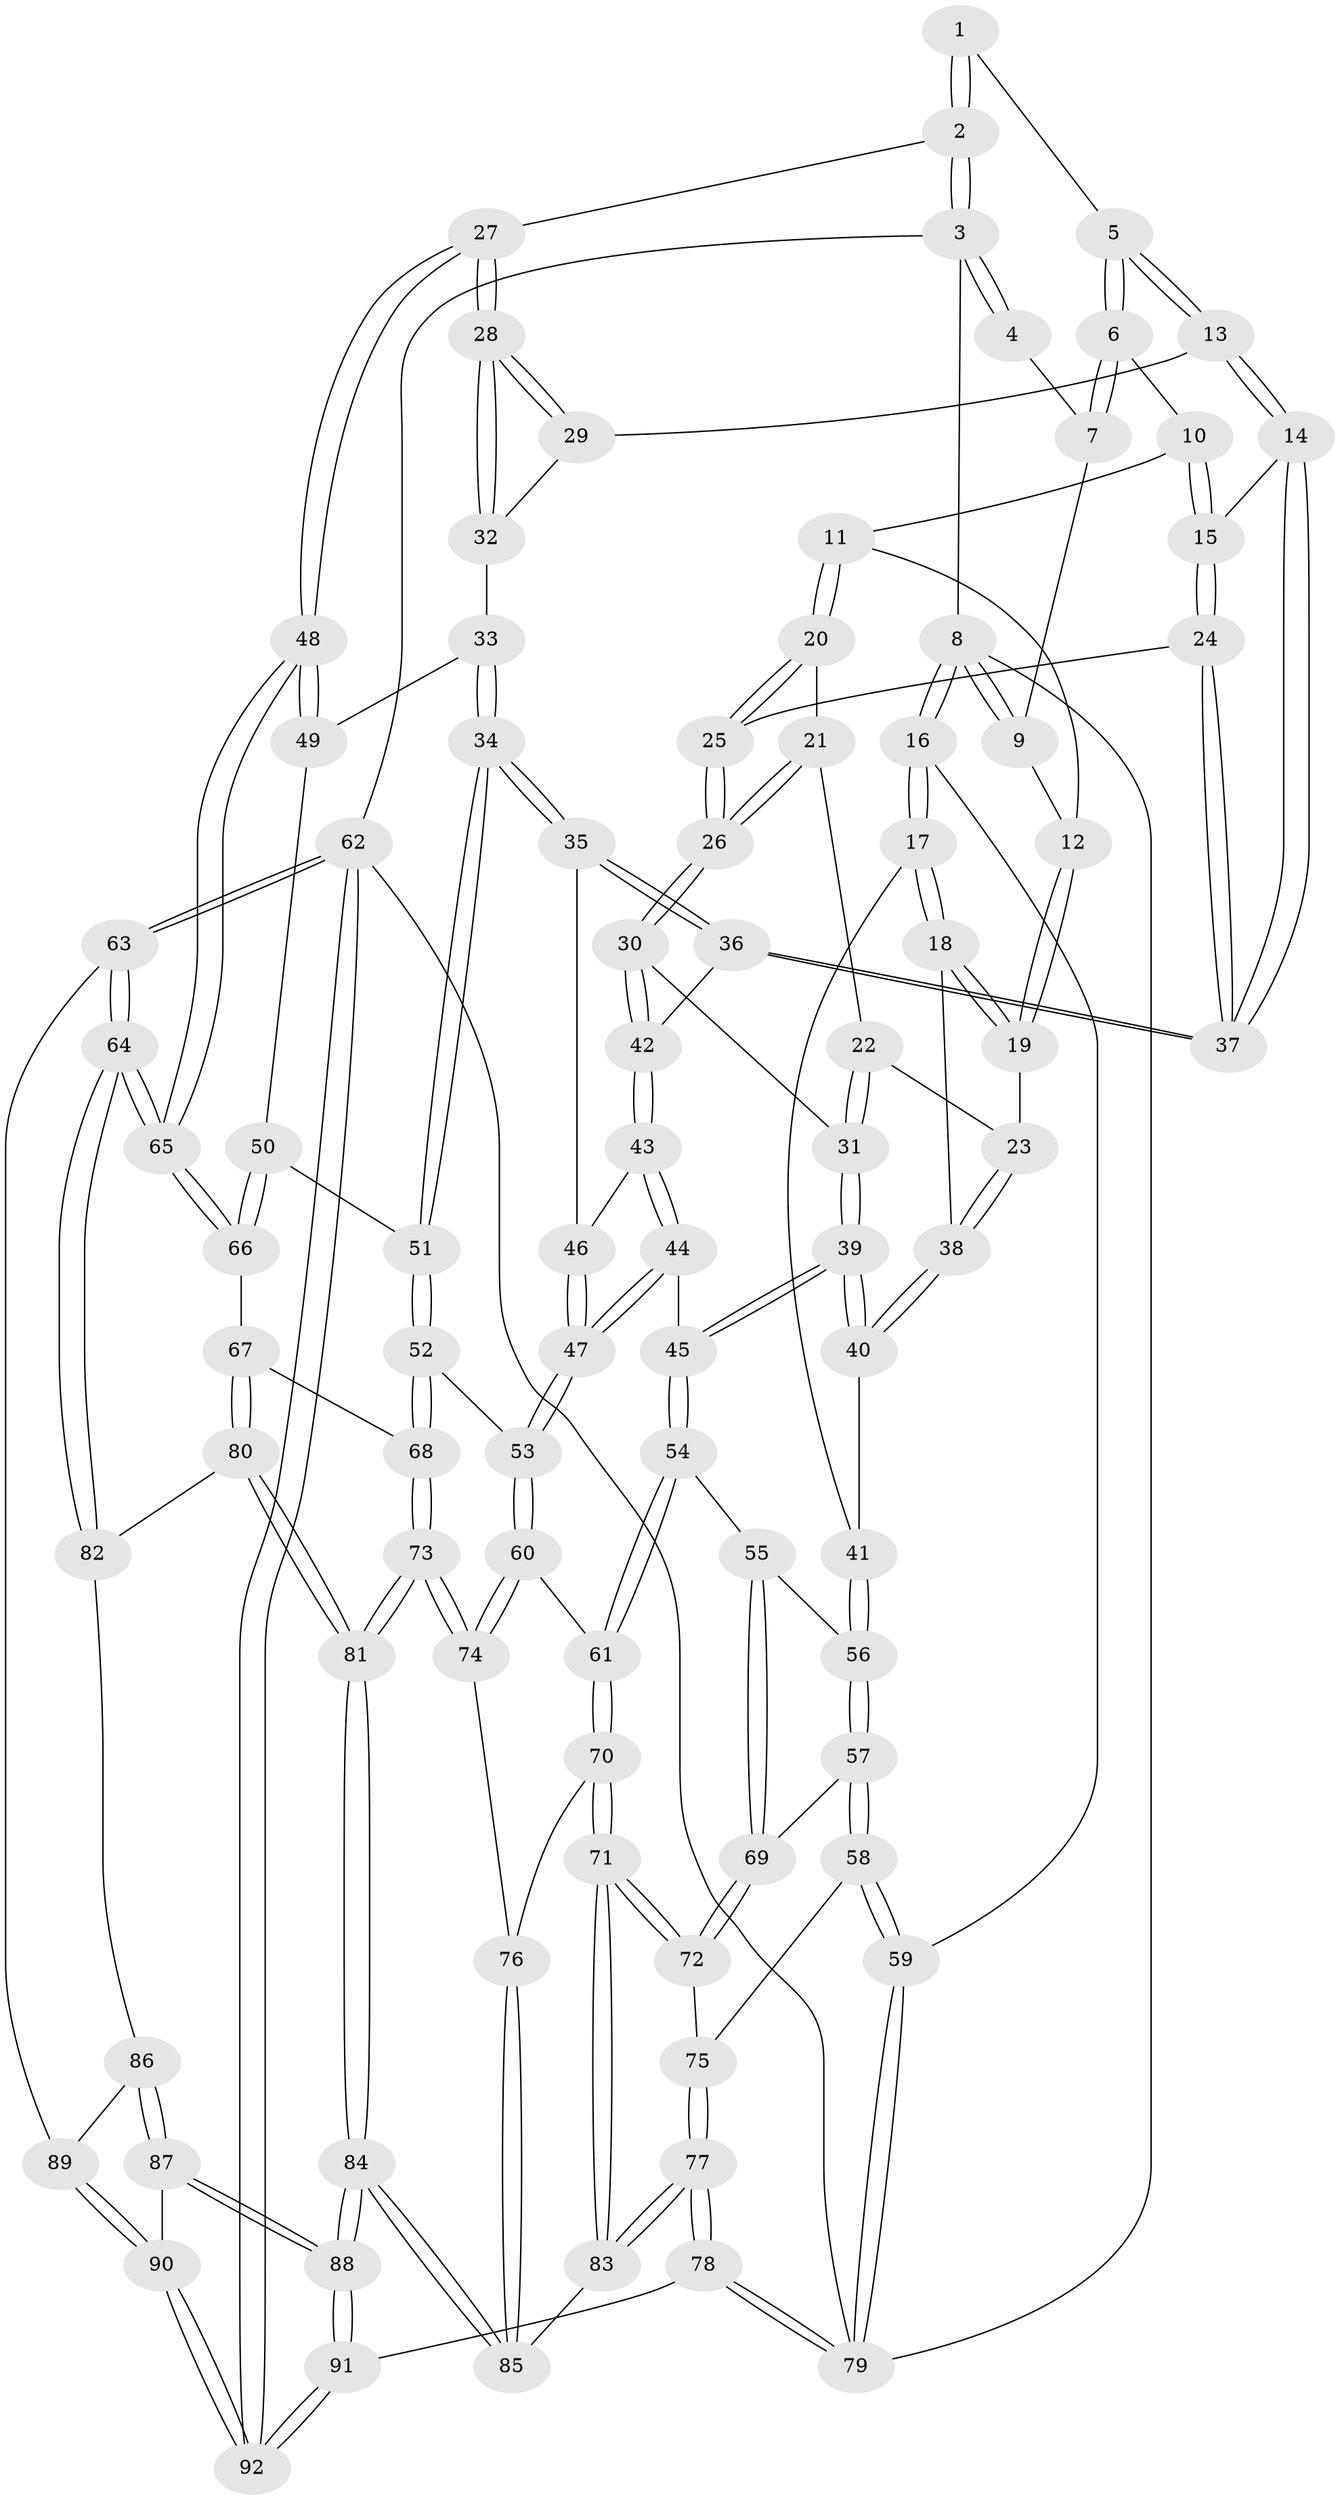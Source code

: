 // Generated by graph-tools (version 1.1) at 2025/03/03/09/25 03:03:26]
// undirected, 92 vertices, 227 edges
graph export_dot {
graph [start="1"]
  node [color=gray90,style=filled];
  1 [pos="+0.7285527270757801+0.05664217237441392"];
  2 [pos="+1+0.16532861616120442"];
  3 [pos="+1+0"];
  4 [pos="+0.6793591757489769+0"];
  5 [pos="+0.6836920441061535+0.16797390560658151"];
  6 [pos="+0.6103332851871942+0.15601016965190911"];
  7 [pos="+0.29858328322495514+0"];
  8 [pos="+0+0"];
  9 [pos="+0.2972019839197949+0"];
  10 [pos="+0.5624326664690832+0.19159232825892633"];
  11 [pos="+0.4233198945962438+0.17956274347362142"];
  12 [pos="+0.29270385697677426+0"];
  13 [pos="+0.6902141168115614+0.1816834444617819"];
  14 [pos="+0.6429116297726369+0.2609104463963281"];
  15 [pos="+0.5344481505162362+0.2537144338345851"];
  16 [pos="+0+0.30873679447034275"];
  17 [pos="+0+0.31357391167815113"];
  18 [pos="+0.05895940830962437+0.23886384558611207"];
  19 [pos="+0.25984082025930433+0.052439355683665895"];
  20 [pos="+0.4288307878343445+0.20525598346099977"];
  21 [pos="+0.34895363658861245+0.2690228824206129"];
  22 [pos="+0.32393504320877425+0.2694659009824719"];
  23 [pos="+0.2596778003072618+0.205738752799305"];
  24 [pos="+0.5230209057787154+0.2707834882897677"];
  25 [pos="+0.45726395332335956+0.29014060523640217"];
  26 [pos="+0.45123205792741083+0.30597434618920144"];
  27 [pos="+1+0.2524911349552951"];
  28 [pos="+1+0.25677094748619644"];
  29 [pos="+0.7100346510464316+0.19657893939898408"];
  30 [pos="+0.4500119169487658+0.31215188132993504"];
  31 [pos="+0.35533568186263303+0.3783643974290821"];
  32 [pos="+0.7510791305748755+0.3604376382200407"];
  33 [pos="+0.7312413157721639+0.39174201097530537"];
  34 [pos="+0.695565085149347+0.40832723838737284"];
  35 [pos="+0.677549204128976+0.4012657648952875"];
  36 [pos="+0.6137036093109658+0.34171885477976544"];
  37 [pos="+0.6124599137731102+0.3295090155798836"];
  38 [pos="+0.23246247230738726+0.2714205427021571"];
  39 [pos="+0.3286765436441825+0.41728594999006047"];
  40 [pos="+0.21244107843491897+0.34460586825290285"];
  41 [pos="+0.10634281071184976+0.38354621510559395"];
  42 [pos="+0.5149152651064783+0.39531490494291993"];
  43 [pos="+0.5140131724503998+0.407396627187658"];
  44 [pos="+0.5056597734958979+0.4829228000347715"];
  45 [pos="+0.3349231603740342+0.4523019417806211"];
  46 [pos="+0.6407278875045805+0.4216984385827054"];
  47 [pos="+0.5165787475575244+0.4986630724632264"];
  48 [pos="+1+0.5528117230892184"];
  49 [pos="+0.7696238374489226+0.42183172243217015"];
  50 [pos="+0.7924249691592653+0.5580054853854329"];
  51 [pos="+0.686092310365061+0.5517422422404401"];
  52 [pos="+0.6337886300004865+0.5956667775717701"];
  53 [pos="+0.5493427922338814+0.6018218709044725"];
  54 [pos="+0.3053469717342537+0.5144786071690207"];
  55 [pos="+0.23838112314045748+0.5539264157446188"];
  56 [pos="+0.1422534015514945+0.5028453267944917"];
  57 [pos="+0.04679771067778152+0.582918299952352"];
  58 [pos="+0+0.6308641586840835"];
  59 [pos="+0+0.614068779318541"];
  60 [pos="+0.5378847383821114+0.615580097113927"];
  61 [pos="+0.4056296998143467+0.61502769769495"];
  62 [pos="+1+1"];
  63 [pos="+1+0.7769587181441786"];
  64 [pos="+1+0.6323986917465217"];
  65 [pos="+1+0.581101076641356"];
  66 [pos="+0.9433947764980196+0.5990681540546055"];
  67 [pos="+0.7455994441021465+0.7193022413088518"];
  68 [pos="+0.724783952922017+0.7131686505213044"];
  69 [pos="+0.22532549411170688+0.6511653760568662"];
  70 [pos="+0.2997892947741322+0.7537960869231152"];
  71 [pos="+0.2589264891310006+0.7708464834088443"];
  72 [pos="+0.22620380287956204+0.7202086691948231"];
  73 [pos="+0.5782056212249087+0.8387538339124345"];
  74 [pos="+0.5220024763109183+0.748998044846973"];
  75 [pos="+0.04348065758802629+0.6893702143063813"];
  76 [pos="+0.45960616144871963+0.7615902738066671"];
  77 [pos="+0.08733489336307239+1"];
  78 [pos="+0+1"];
  79 [pos="+0+1"];
  80 [pos="+0.780843666012208+0.8161511326955221"];
  81 [pos="+0.5962591731272328+0.9475756230908807"];
  82 [pos="+0.8092229240887543+0.8271191982636937"];
  83 [pos="+0.24367393841003782+0.8628321912385095"];
  84 [pos="+0.5858701034856473+1"];
  85 [pos="+0.3956165861130178+0.9040480690329116"];
  86 [pos="+0.8334039527637704+0.8793999100668075"];
  87 [pos="+0.80801400533676+0.9335664436385047"];
  88 [pos="+0.5916534766685088+1"];
  89 [pos="+0.8705514249201497+0.8888633243488012"];
  90 [pos="+0.9233835394113202+1"];
  91 [pos="+0.5899113083843841+1"];
  92 [pos="+1+1"];
  1 -- 2;
  1 -- 2;
  1 -- 5;
  2 -- 3;
  2 -- 3;
  2 -- 27;
  3 -- 4;
  3 -- 4;
  3 -- 8;
  3 -- 62;
  4 -- 7;
  5 -- 6;
  5 -- 6;
  5 -- 13;
  5 -- 13;
  6 -- 7;
  6 -- 7;
  6 -- 10;
  7 -- 9;
  8 -- 9;
  8 -- 9;
  8 -- 16;
  8 -- 16;
  8 -- 79;
  9 -- 12;
  10 -- 11;
  10 -- 15;
  10 -- 15;
  11 -- 12;
  11 -- 20;
  11 -- 20;
  12 -- 19;
  12 -- 19;
  13 -- 14;
  13 -- 14;
  13 -- 29;
  14 -- 15;
  14 -- 37;
  14 -- 37;
  15 -- 24;
  15 -- 24;
  16 -- 17;
  16 -- 17;
  16 -- 59;
  17 -- 18;
  17 -- 18;
  17 -- 41;
  18 -- 19;
  18 -- 19;
  18 -- 38;
  19 -- 23;
  20 -- 21;
  20 -- 25;
  20 -- 25;
  21 -- 22;
  21 -- 26;
  21 -- 26;
  22 -- 23;
  22 -- 31;
  22 -- 31;
  23 -- 38;
  23 -- 38;
  24 -- 25;
  24 -- 37;
  24 -- 37;
  25 -- 26;
  25 -- 26;
  26 -- 30;
  26 -- 30;
  27 -- 28;
  27 -- 28;
  27 -- 48;
  27 -- 48;
  28 -- 29;
  28 -- 29;
  28 -- 32;
  28 -- 32;
  29 -- 32;
  30 -- 31;
  30 -- 42;
  30 -- 42;
  31 -- 39;
  31 -- 39;
  32 -- 33;
  33 -- 34;
  33 -- 34;
  33 -- 49;
  34 -- 35;
  34 -- 35;
  34 -- 51;
  34 -- 51;
  35 -- 36;
  35 -- 36;
  35 -- 46;
  36 -- 37;
  36 -- 37;
  36 -- 42;
  38 -- 40;
  38 -- 40;
  39 -- 40;
  39 -- 40;
  39 -- 45;
  39 -- 45;
  40 -- 41;
  41 -- 56;
  41 -- 56;
  42 -- 43;
  42 -- 43;
  43 -- 44;
  43 -- 44;
  43 -- 46;
  44 -- 45;
  44 -- 47;
  44 -- 47;
  45 -- 54;
  45 -- 54;
  46 -- 47;
  46 -- 47;
  47 -- 53;
  47 -- 53;
  48 -- 49;
  48 -- 49;
  48 -- 65;
  48 -- 65;
  49 -- 50;
  50 -- 51;
  50 -- 66;
  50 -- 66;
  51 -- 52;
  51 -- 52;
  52 -- 53;
  52 -- 68;
  52 -- 68;
  53 -- 60;
  53 -- 60;
  54 -- 55;
  54 -- 61;
  54 -- 61;
  55 -- 56;
  55 -- 69;
  55 -- 69;
  56 -- 57;
  56 -- 57;
  57 -- 58;
  57 -- 58;
  57 -- 69;
  58 -- 59;
  58 -- 59;
  58 -- 75;
  59 -- 79;
  59 -- 79;
  60 -- 61;
  60 -- 74;
  60 -- 74;
  61 -- 70;
  61 -- 70;
  62 -- 63;
  62 -- 63;
  62 -- 92;
  62 -- 92;
  62 -- 79;
  63 -- 64;
  63 -- 64;
  63 -- 89;
  64 -- 65;
  64 -- 65;
  64 -- 82;
  64 -- 82;
  65 -- 66;
  65 -- 66;
  66 -- 67;
  67 -- 68;
  67 -- 80;
  67 -- 80;
  68 -- 73;
  68 -- 73;
  69 -- 72;
  69 -- 72;
  70 -- 71;
  70 -- 71;
  70 -- 76;
  71 -- 72;
  71 -- 72;
  71 -- 83;
  71 -- 83;
  72 -- 75;
  73 -- 74;
  73 -- 74;
  73 -- 81;
  73 -- 81;
  74 -- 76;
  75 -- 77;
  75 -- 77;
  76 -- 85;
  76 -- 85;
  77 -- 78;
  77 -- 78;
  77 -- 83;
  77 -- 83;
  78 -- 79;
  78 -- 79;
  78 -- 91;
  80 -- 81;
  80 -- 81;
  80 -- 82;
  81 -- 84;
  81 -- 84;
  82 -- 86;
  83 -- 85;
  84 -- 85;
  84 -- 85;
  84 -- 88;
  84 -- 88;
  86 -- 87;
  86 -- 87;
  86 -- 89;
  87 -- 88;
  87 -- 88;
  87 -- 90;
  88 -- 91;
  88 -- 91;
  89 -- 90;
  89 -- 90;
  90 -- 92;
  90 -- 92;
  91 -- 92;
  91 -- 92;
}
